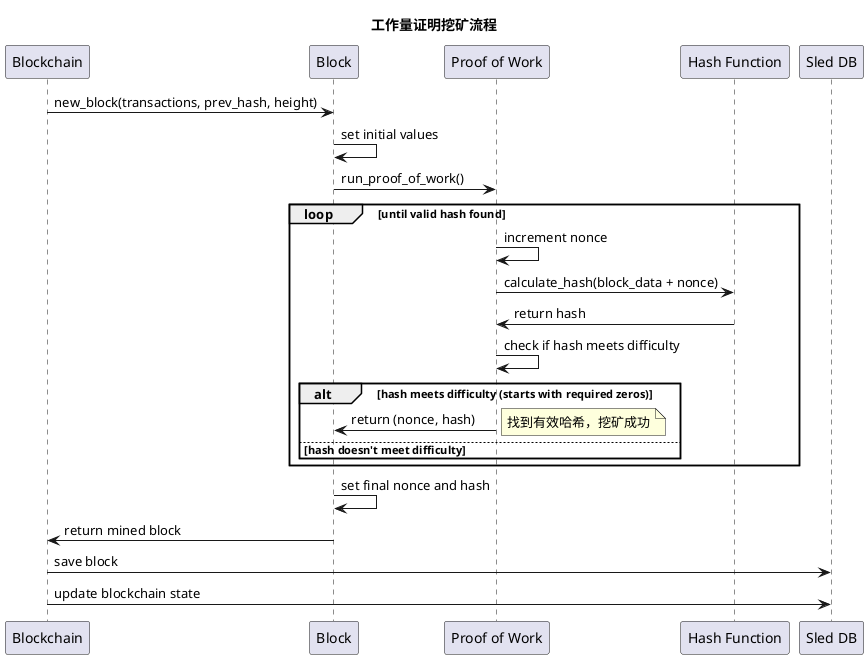 @startuml
title 工作量证明挖矿流程

participant Blockchain
participant Block
participant "Proof of Work" as PoW
participant "Hash Function" as Hash
participant Database as "Sled DB"

Blockchain -> Block: new_block(transactions, prev_hash, height)
Block -> Block: set initial values
Block -> PoW: run_proof_of_work()

loop until valid hash found
    PoW -> PoW: increment nonce
    PoW -> Hash: calculate_hash(block_data + nonce)
    Hash -> PoW: return hash
    PoW -> PoW: check if hash meets difficulty
    
    alt hash meets difficulty (starts with required zeros)
        PoW -> Block: return (nonce, hash)
        note right: 找到有效哈希，挖矿成功
    else hash doesn't meet difficulty
        note right: 继续尝试下一个nonce
    end
end

Block -> Block: set final nonce and hash
Block -> Blockchain: return mined block
Blockchain -> Database: save block
Blockchain -> Database: update blockchain state

@enduml